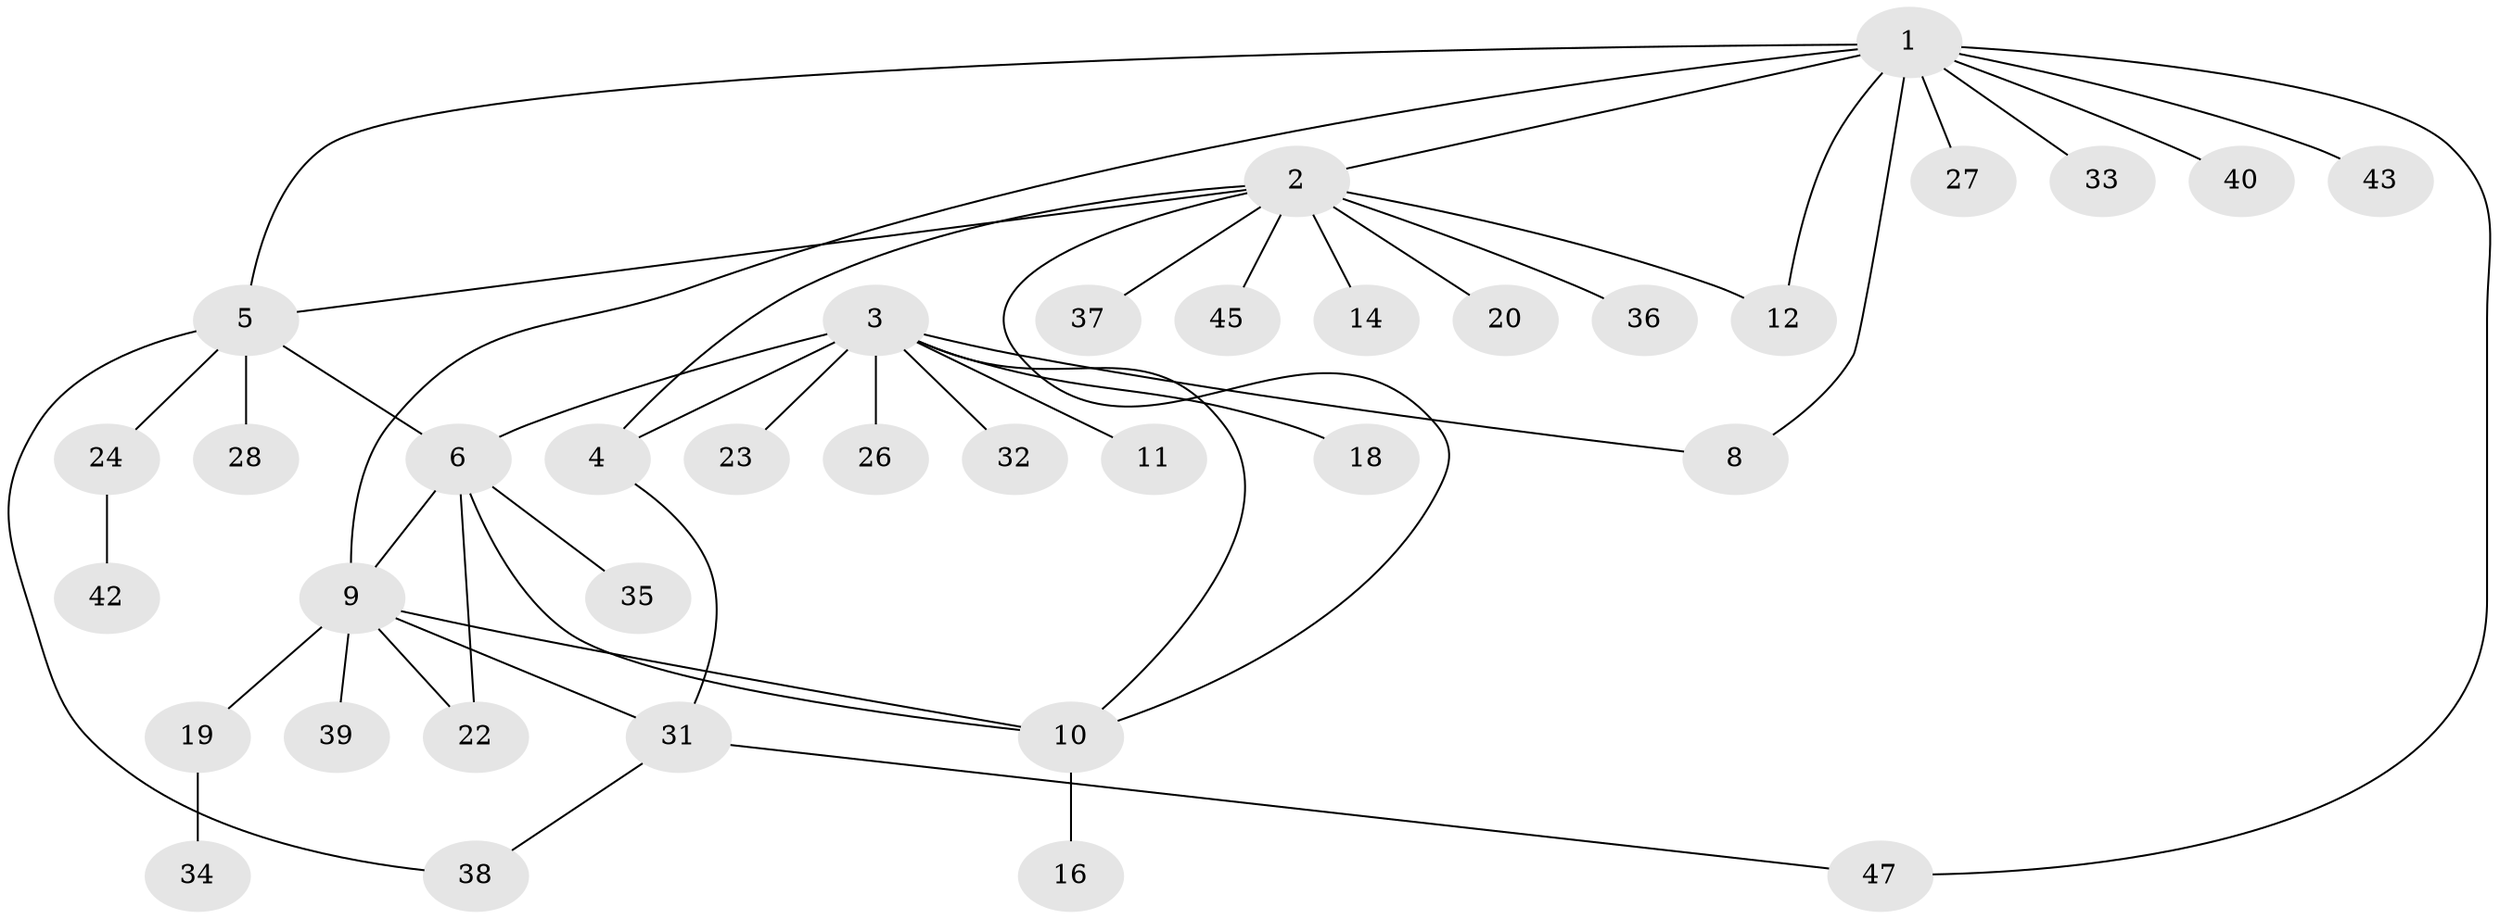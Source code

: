 // original degree distribution, {3: 0.14285714285714285, 11: 0.02040816326530612, 7: 0.04081632653061224, 6: 0.04081632653061224, 9: 0.02040816326530612, 4: 0.04081632653061224, 1: 0.46938775510204084, 2: 0.22448979591836735}
// Generated by graph-tools (version 1.1) at 2025/42/03/06/25 10:42:14]
// undirected, 36 vertices, 47 edges
graph export_dot {
graph [start="1"]
  node [color=gray90,style=filled];
  1 [super="+7"];
  2 [super="+30"];
  3 [super="+17"];
  4;
  5 [super="+48"];
  6 [super="+21"];
  8 [super="+49"];
  9 [super="+13"];
  10 [super="+15"];
  11;
  12;
  14;
  16;
  18;
  19;
  20;
  22 [super="+25"];
  23 [super="+29"];
  24 [super="+44"];
  26;
  27;
  28;
  31 [super="+41"];
  32;
  33;
  34;
  35;
  36;
  37;
  38;
  39;
  40;
  42;
  43 [super="+46"];
  45;
  47;
  1 -- 2;
  1 -- 33;
  1 -- 5;
  1 -- 8;
  1 -- 9;
  1 -- 40;
  1 -- 43;
  1 -- 12;
  1 -- 47;
  1 -- 27;
  2 -- 4;
  2 -- 5;
  2 -- 10;
  2 -- 12;
  2 -- 14;
  2 -- 20;
  2 -- 36;
  2 -- 37;
  2 -- 45;
  3 -- 4;
  3 -- 6;
  3 -- 8;
  3 -- 10;
  3 -- 11;
  3 -- 26;
  3 -- 32;
  3 -- 18;
  3 -- 23;
  4 -- 31;
  5 -- 6;
  5 -- 24;
  5 -- 28;
  5 -- 38;
  6 -- 9;
  6 -- 35;
  6 -- 10;
  6 -- 22;
  9 -- 10;
  9 -- 22;
  9 -- 31;
  9 -- 39;
  9 -- 19;
  10 -- 16;
  19 -- 34;
  24 -- 42;
  31 -- 38;
  31 -- 47;
}
